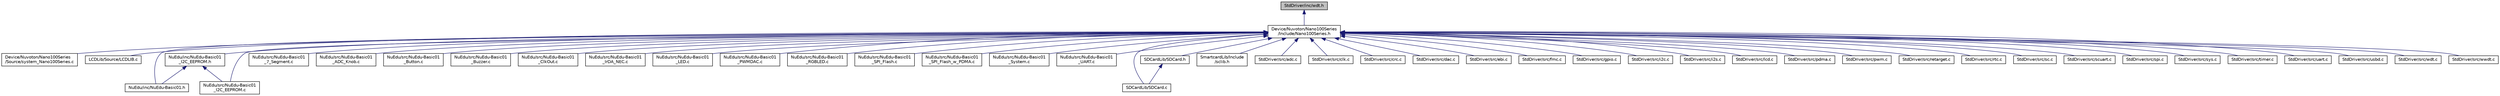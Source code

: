 digraph "StdDriver/inc/wdt.h"
{
 // LATEX_PDF_SIZE
  edge [fontname="Helvetica",fontsize="10",labelfontname="Helvetica",labelfontsize="10"];
  node [fontname="Helvetica",fontsize="10",shape=record];
  Node1 [label="StdDriver/inc/wdt.h",height=0.2,width=0.4,color="black", fillcolor="grey75", style="filled", fontcolor="black",tooltip="Nano100 series WDT driver header file."];
  Node1 -> Node2 [dir="back",color="midnightblue",fontsize="10",style="solid",fontname="Helvetica"];
  Node2 [label="Device/Nuvoton/Nano100Series\l/Include/Nano100Series.h",height=0.2,width=0.4,color="black", fillcolor="white", style="filled",URL="$d5/da0/_nano100_series_8h.html",tooltip="Nano100 series peripheral access layer header file. This file contains all the peripheral register's ..."];
  Node2 -> Node3 [dir="back",color="midnightblue",fontsize="10",style="solid",fontname="Helvetica"];
  Node3 [label="Device/Nuvoton/Nano100Series\l/Source/system_Nano100Series.c",height=0.2,width=0.4,color="black", fillcolor="white", style="filled",URL="$de/d38/system___nano100_series_8c.html",tooltip="Nano100 series system clock init code and assert handler."];
  Node2 -> Node4 [dir="back",color="midnightblue",fontsize="10",style="solid",fontname="Helvetica"];
  Node4 [label="LCDLib/Source/LCDLIB.c",height=0.2,width=0.4,color="black", fillcolor="white", style="filled",URL="$d9/d6b/_l_c_d_l_i_b_8c.html",tooltip="Library for controlling LCD module."];
  Node2 -> Node5 [dir="back",color="midnightblue",fontsize="10",style="solid",fontname="Helvetica"];
  Node5 [label="NuEdu/inc/NuEdu-Basic01.h",height=0.2,width=0.4,color="black", fillcolor="white", style="filled",URL="$d9/dbf/_nu_edu-_basic01_8h.html",tooltip="NuEdu-Basic01 peripheral access layer header file for NuEdu-SDK-Nano130."];
  Node2 -> Node6 [dir="back",color="midnightblue",fontsize="10",style="solid",fontname="Helvetica"];
  Node6 [label="NuEdu/inc/NuEdu-Basic01\l_I2C_EEPROM.h",height=0.2,width=0.4,color="black", fillcolor="white", style="filled",URL="$db/d55/_nu_edu-_basic01___i2_c___e_e_p_r_o_m_8h.html",tooltip="NuEdu-Basic01_I2C_EEPROM I2C driver header file for NuEdu-SDK-Nano130."];
  Node6 -> Node5 [dir="back",color="midnightblue",fontsize="10",style="solid",fontname="Helvetica"];
  Node6 -> Node7 [dir="back",color="midnightblue",fontsize="10",style="solid",fontname="Helvetica"];
  Node7 [label="NuEdu/src/NuEdu-Basic01\l_I2C_EEPROM.c",height=0.2,width=0.4,color="black", fillcolor="white", style="filled",URL="$d3/df2/_nu_edu-_basic01___i2_c___e_e_p_r_o_m_8c.html",tooltip="NuEdu-Basic01_I2C_EEPROM driver source file for NuEdu-SDK-Nano130."];
  Node2 -> Node8 [dir="back",color="midnightblue",fontsize="10",style="solid",fontname="Helvetica"];
  Node8 [label="NuEdu/src/NuEdu-Basic01\l_7_Segment.c",height=0.2,width=0.4,color="black", fillcolor="white", style="filled",URL="$d7/d29/_nu_edu-_basic01__7___segment_8c.html",tooltip="NuEdu-Basic01 7_Segment LED driver source file for NuEdu-SDK-Nano130."];
  Node2 -> Node9 [dir="back",color="midnightblue",fontsize="10",style="solid",fontname="Helvetica"];
  Node9 [label="NuEdu/src/NuEdu-Basic01\l_ADC_Knob.c",height=0.2,width=0.4,color="black", fillcolor="white", style="filled",URL="$d6/db9/_nu_edu-_basic01___a_d_c___knob_8c.html",tooltip=" "];
  Node2 -> Node10 [dir="back",color="midnightblue",fontsize="10",style="solid",fontname="Helvetica"];
  Node10 [label="NuEdu/src/NuEdu-Basic01\l_Button.c",height=0.2,width=0.4,color="black", fillcolor="white", style="filled",URL="$d6/d9c/_nu_edu-_basic01___button_8c.html",tooltip="NuEdu-Basic01 Button driver source file for NuEdu-SDK-Nano130."];
  Node2 -> Node11 [dir="back",color="midnightblue",fontsize="10",style="solid",fontname="Helvetica"];
  Node11 [label="NuEdu/src/NuEdu-Basic01\l_Buzzer.c",height=0.2,width=0.4,color="black", fillcolor="white", style="filled",URL="$dd/de3/_nu_edu-_basic01___buzzer_8c.html",tooltip="NuEdu-Basic01 Buzzer driver source file."];
  Node2 -> Node12 [dir="back",color="midnightblue",fontsize="10",style="solid",fontname="Helvetica"];
  Node12 [label="NuEdu/src/NuEdu-Basic01\l_ClkOut.c",height=0.2,width=0.4,color="black", fillcolor="white", style="filled",URL="$dd/d34/_nu_edu-_basic01___clk_out_8c.html",tooltip="NuEdu-Basic01 ClkOut driver source file."];
  Node2 -> Node7 [dir="back",color="midnightblue",fontsize="10",style="solid",fontname="Helvetica"];
  Node2 -> Node13 [dir="back",color="midnightblue",fontsize="10",style="solid",fontname="Helvetica"];
  Node13 [label="NuEdu/src/NuEdu-Basic01\l_IrDA_NEC.c",height=0.2,width=0.4,color="black", fillcolor="white", style="filled",URL="$d0/d48/_nu_edu-_basic01___ir_d_a___n_e_c_8c.html",tooltip="NuEdu-Basic01 IrDA NEC driver source file."];
  Node2 -> Node14 [dir="back",color="midnightblue",fontsize="10",style="solid",fontname="Helvetica"];
  Node14 [label="NuEdu/src/NuEdu-Basic01\l_LED.c",height=0.2,width=0.4,color="black", fillcolor="white", style="filled",URL="$dd/da8/_nu_edu-_basic01___l_e_d_8c.html",tooltip=" "];
  Node2 -> Node15 [dir="back",color="midnightblue",fontsize="10",style="solid",fontname="Helvetica"];
  Node15 [label="NuEdu/src/NuEdu-Basic01\l_PWMDAC.c",height=0.2,width=0.4,color="black", fillcolor="white", style="filled",URL="$df/d70/_nu_edu-_basic01___p_w_m_d_a_c_8c.html",tooltip=" "];
  Node2 -> Node16 [dir="back",color="midnightblue",fontsize="10",style="solid",fontname="Helvetica"];
  Node16 [label="NuEdu/src/NuEdu-Basic01\l_RGBLED.c",height=0.2,width=0.4,color="black", fillcolor="white", style="filled",URL="$df/d50/_nu_edu-_basic01___r_g_b_l_e_d_8c.html",tooltip=" "];
  Node2 -> Node17 [dir="back",color="midnightblue",fontsize="10",style="solid",fontname="Helvetica"];
  Node17 [label="NuEdu/src/NuEdu-Basic01\l_SPI_Flash.c",height=0.2,width=0.4,color="black", fillcolor="white", style="filled",URL="$d2/d9f/_nu_edu-_basic01___s_p_i___flash_8c.html",tooltip="NuEdu-Basic01_SPI_Flash driver source file for NuEdu-SDK-Nano130."];
  Node2 -> Node18 [dir="back",color="midnightblue",fontsize="10",style="solid",fontname="Helvetica"];
  Node18 [label="NuEdu/src/NuEdu-Basic01\l_SPI_Flash_w_PDMA.c",height=0.2,width=0.4,color="black", fillcolor="white", style="filled",URL="$db/d2c/_nu_edu-_basic01___s_p_i___flash__w___p_d_m_a_8c.html",tooltip="NuEdu-Basic01_SPI_Flash_w_PDMA driver source file for NuEdu-SDK-Nano130."];
  Node2 -> Node19 [dir="back",color="midnightblue",fontsize="10",style="solid",fontname="Helvetica"];
  Node19 [label="NuEdu/src/NuEdu-Basic01\l_System.c",height=0.2,width=0.4,color="black", fillcolor="white", style="filled",URL="$d7/d8b/_nu_edu-_basic01___system_8c.html",tooltip="NuEdu-Basic01 System driver source file for NuEdu-SDK-Nano130."];
  Node2 -> Node20 [dir="back",color="midnightblue",fontsize="10",style="solid",fontname="Helvetica"];
  Node20 [label="NuEdu/src/NuEdu-Basic01\l_UART.c",height=0.2,width=0.4,color="black", fillcolor="white", style="filled",URL="$dd/dd5/_nu_edu-_basic01___u_a_r_t_8c.html",tooltip=" "];
  Node2 -> Node21 [dir="back",color="midnightblue",fontsize="10",style="solid",fontname="Helvetica"];
  Node21 [label="SDCardLib/SDCard.c",height=0.2,width=0.4,color="black", fillcolor="white", style="filled",URL="$d3/d01/_s_d_card_8c.html",tooltip="Nano100 series SD Card source file."];
  Node2 -> Node22 [dir="back",color="midnightblue",fontsize="10",style="solid",fontname="Helvetica"];
  Node22 [label="SDCardLib/SDCard.h",height=0.2,width=0.4,color="black", fillcolor="white", style="filled",URL="$d8/d0e/_s_d_card_8h.html",tooltip="Nano100 series SD Card driver header file."];
  Node22 -> Node21 [dir="back",color="midnightblue",fontsize="10",style="solid",fontname="Helvetica"];
  Node2 -> Node23 [dir="back",color="midnightblue",fontsize="10",style="solid",fontname="Helvetica"];
  Node23 [label="SmartcardLib/Include\l/sclib.h",height=0.2,width=0.4,color="black", fillcolor="white", style="filled",URL="$d8/de4/sclib_8h.html",tooltip="Smartcard library header file."];
  Node2 -> Node24 [dir="back",color="midnightblue",fontsize="10",style="solid",fontname="Helvetica"];
  Node24 [label="StdDriver/src/adc.c",height=0.2,width=0.4,color="black", fillcolor="white", style="filled",URL="$de/d01/adc_8c.html",tooltip="NANO100 series ADC driver source file."];
  Node2 -> Node25 [dir="back",color="midnightblue",fontsize="10",style="solid",fontname="Helvetica"];
  Node25 [label="StdDriver/src/clk.c",height=0.2,width=0.4,color="black", fillcolor="white", style="filled",URL="$de/da0/clk_8c.html",tooltip="NANO100 series CLK driver source file."];
  Node2 -> Node26 [dir="back",color="midnightblue",fontsize="10",style="solid",fontname="Helvetica"];
  Node26 [label="StdDriver/src/crc.c",height=0.2,width=0.4,color="black", fillcolor="white", style="filled",URL="$d8/d13/crc_8c.html",tooltip="Nano100 series CRC driver source file."];
  Node2 -> Node27 [dir="back",color="midnightblue",fontsize="10",style="solid",fontname="Helvetica"];
  Node27 [label="StdDriver/src/dac.c",height=0.2,width=0.4,color="black", fillcolor="white", style="filled",URL="$de/d48/dac_8c.html",tooltip="NANO100 series DAC driver source file."];
  Node2 -> Node28 [dir="back",color="midnightblue",fontsize="10",style="solid",fontname="Helvetica"];
  Node28 [label="StdDriver/src/ebi.c",height=0.2,width=0.4,color="black", fillcolor="white", style="filled",URL="$d1/d7e/ebi_8c.html",tooltip="NANO100 series EBI driver source file."];
  Node2 -> Node29 [dir="back",color="midnightblue",fontsize="10",style="solid",fontname="Helvetica"];
  Node29 [label="StdDriver/src/fmc.c",height=0.2,width=0.4,color="black", fillcolor="white", style="filled",URL="$d0/dbc/fmc_8c.html",tooltip="NANO100 series FMC driver source file."];
  Node2 -> Node30 [dir="back",color="midnightblue",fontsize="10",style="solid",fontname="Helvetica"];
  Node30 [label="StdDriver/src/gpio.c",height=0.2,width=0.4,color="black", fillcolor="white", style="filled",URL="$d8/da0/gpio_8c.html",tooltip="Nano100 series GPIO driver source file."];
  Node2 -> Node31 [dir="back",color="midnightblue",fontsize="10",style="solid",fontname="Helvetica"];
  Node31 [label="StdDriver/src/i2c.c",height=0.2,width=0.4,color="black", fillcolor="white", style="filled",URL="$d9/dcb/i2c_8c.html",tooltip="NANO100 series I2C driver source file."];
  Node2 -> Node32 [dir="back",color="midnightblue",fontsize="10",style="solid",fontname="Helvetica"];
  Node32 [label="StdDriver/src/i2s.c",height=0.2,width=0.4,color="black", fillcolor="white", style="filled",URL="$d8/d6d/i2s_8c.html",tooltip="Nano100 series I2S driver header file."];
  Node2 -> Node33 [dir="back",color="midnightblue",fontsize="10",style="solid",fontname="Helvetica"];
  Node33 [label="StdDriver/src/lcd.c",height=0.2,width=0.4,color="black", fillcolor="white", style="filled",URL="$da/def/lcd_8c.html",tooltip="Nano100 series LCD driver header file The LCD driver can directly drives a LCD glass by creating the ..."];
  Node2 -> Node34 [dir="back",color="midnightblue",fontsize="10",style="solid",fontname="Helvetica"];
  Node34 [label="StdDriver/src/pdma.c",height=0.2,width=0.4,color="black", fillcolor="white", style="filled",URL="$d2/d14/pdma_8c.html",tooltip="Nano100 series PDMA driver source file."];
  Node2 -> Node35 [dir="back",color="midnightblue",fontsize="10",style="solid",fontname="Helvetica"];
  Node35 [label="StdDriver/src/pwm.c",height=0.2,width=0.4,color="black", fillcolor="white", style="filled",URL="$de/d5c/pwm_8c.html",tooltip="NANO100 series PWM driver source file."];
  Node2 -> Node36 [dir="back",color="midnightblue",fontsize="10",style="solid",fontname="Helvetica"];
  Node36 [label="StdDriver/src/retarget.c",height=0.2,width=0.4,color="black", fillcolor="white", style="filled",URL="$d3/d3d/retarget_8c.html",tooltip="Nano100 series retarget source file."];
  Node2 -> Node37 [dir="back",color="midnightblue",fontsize="10",style="solid",fontname="Helvetica"];
  Node37 [label="StdDriver/src/rtc.c",height=0.2,width=0.4,color="black", fillcolor="white", style="filled",URL="$d4/dcc/rtc_8c.html",tooltip="Nano100 series RTC driver source file."];
  Node2 -> Node38 [dir="back",color="midnightblue",fontsize="10",style="solid",fontname="Helvetica"];
  Node38 [label="StdDriver/src/sc.c",height=0.2,width=0.4,color="black", fillcolor="white", style="filled",URL="$df/d60/sc_8c.html",tooltip="Nano100 series Smartcard(SC) driver source file."];
  Node2 -> Node39 [dir="back",color="midnightblue",fontsize="10",style="solid",fontname="Helvetica"];
  Node39 [label="StdDriver/src/scuart.c",height=0.2,width=0.4,color="black", fillcolor="white", style="filled",URL="$df/d4a/scuart_8c.html",tooltip="Nano100 series Smartcard UART mode (SCUART) driver source file."];
  Node2 -> Node40 [dir="back",color="midnightblue",fontsize="10",style="solid",fontname="Helvetica"];
  Node40 [label="StdDriver/src/spi.c",height=0.2,width=0.4,color="black", fillcolor="white", style="filled",URL="$da/d00/spi_8c.html",tooltip="NANO100 series SPI driver source file."];
  Node2 -> Node41 [dir="back",color="midnightblue",fontsize="10",style="solid",fontname="Helvetica"];
  Node41 [label="StdDriver/src/sys.c",height=0.2,width=0.4,color="black", fillcolor="white", style="filled",URL="$d8/d91/sys_8c.html",tooltip="NANO100 series SYS driver source file."];
  Node2 -> Node42 [dir="back",color="midnightblue",fontsize="10",style="solid",fontname="Helvetica"];
  Node42 [label="StdDriver/src/timer.c",height=0.2,width=0.4,color="black", fillcolor="white", style="filled",URL="$df/d41/timer_8c.html",tooltip="Nano100 series TIMER driver source file."];
  Node2 -> Node43 [dir="back",color="midnightblue",fontsize="10",style="solid",fontname="Helvetica"];
  Node43 [label="StdDriver/src/uart.c",height=0.2,width=0.4,color="black", fillcolor="white", style="filled",URL="$d1/d87/uart_8c.html",tooltip="Nano100 series Smartcard UART mode (UART) driver source file."];
  Node2 -> Node44 [dir="back",color="midnightblue",fontsize="10",style="solid",fontname="Helvetica"];
  Node44 [label="StdDriver/src/usbd.c",height=0.2,width=0.4,color="black", fillcolor="white", style="filled",URL="$dc/dd9/usbd_8c.html",tooltip="NANO100 series USBD driver Sample file."];
  Node2 -> Node45 [dir="back",color="midnightblue",fontsize="10",style="solid",fontname="Helvetica"];
  Node45 [label="StdDriver/src/wdt.c",height=0.2,width=0.4,color="black", fillcolor="white", style="filled",URL="$db/d1a/wdt_8c.html",tooltip="Nano100 series WDT driver source file."];
  Node2 -> Node46 [dir="back",color="midnightblue",fontsize="10",style="solid",fontname="Helvetica"];
  Node46 [label="StdDriver/src/wwdt.c",height=0.2,width=0.4,color="black", fillcolor="white", style="filled",URL="$d9/d90/wwdt_8c.html",tooltip="Nano100 series WWDT driver source file."];
}
